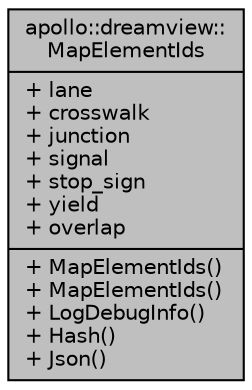 digraph "apollo::dreamview::MapElementIds"
{
  edge [fontname="Helvetica",fontsize="10",labelfontname="Helvetica",labelfontsize="10"];
  node [fontname="Helvetica",fontsize="10",shape=record];
  Node1 [label="{apollo::dreamview::\lMapElementIds\n|+ lane\l+ crosswalk\l+ junction\l+ signal\l+ stop_sign\l+ yield\l+ overlap\l|+ MapElementIds()\l+ MapElementIds()\l+ LogDebugInfo()\l+ Hash()\l+ Json()\l}",height=0.2,width=0.4,color="black", fillcolor="grey75", style="filled" fontcolor="black"];
}
